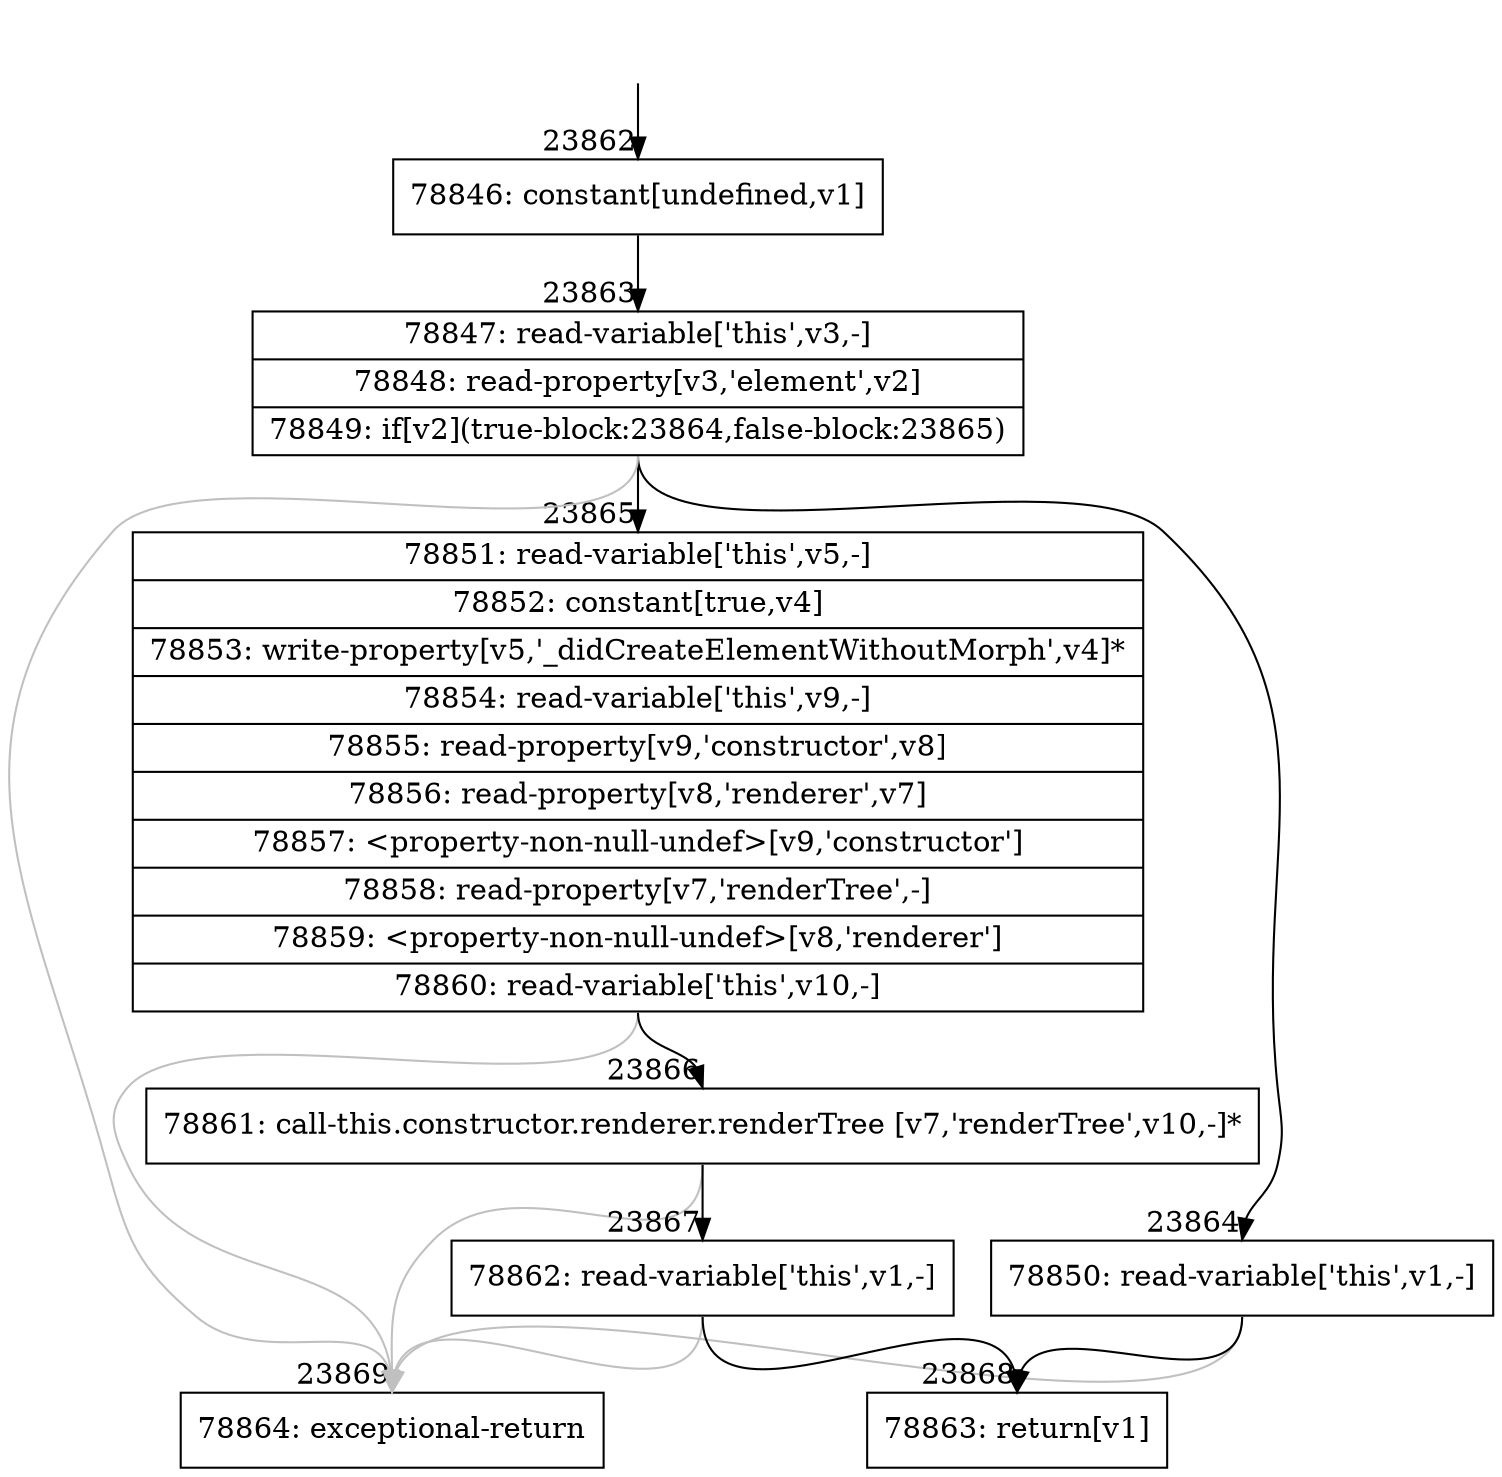 digraph {
rankdir="TD"
BB_entry2088[shape=none,label=""];
BB_entry2088 -> BB23862 [tailport=s, headport=n, headlabel="    23862"]
BB23862 [shape=record label="{78846: constant[undefined,v1]}" ] 
BB23862 -> BB23863 [tailport=s, headport=n, headlabel="      23863"]
BB23863 [shape=record label="{78847: read-variable['this',v3,-]|78848: read-property[v3,'element',v2]|78849: if[v2](true-block:23864,false-block:23865)}" ] 
BB23863 -> BB23864 [tailport=s, headport=n, headlabel="      23864"]
BB23863 -> BB23865 [tailport=s, headport=n, headlabel="      23865"]
BB23863 -> BB23869 [tailport=s, headport=n, color=gray, headlabel="      23869"]
BB23864 [shape=record label="{78850: read-variable['this',v1,-]}" ] 
BB23864 -> BB23868 [tailport=s, headport=n, headlabel="      23868"]
BB23864 -> BB23869 [tailport=s, headport=n, color=gray]
BB23865 [shape=record label="{78851: read-variable['this',v5,-]|78852: constant[true,v4]|78853: write-property[v5,'_didCreateElementWithoutMorph',v4]*|78854: read-variable['this',v9,-]|78855: read-property[v9,'constructor',v8]|78856: read-property[v8,'renderer',v7]|78857: \<property-non-null-undef\>[v9,'constructor']|78858: read-property[v7,'renderTree',-]|78859: \<property-non-null-undef\>[v8,'renderer']|78860: read-variable['this',v10,-]}" ] 
BB23865 -> BB23866 [tailport=s, headport=n, headlabel="      23866"]
BB23865 -> BB23869 [tailport=s, headport=n, color=gray]
BB23866 [shape=record label="{78861: call-this.constructor.renderer.renderTree [v7,'renderTree',v10,-]*}" ] 
BB23866 -> BB23867 [tailport=s, headport=n, headlabel="      23867"]
BB23866 -> BB23869 [tailport=s, headport=n, color=gray]
BB23867 [shape=record label="{78862: read-variable['this',v1,-]}" ] 
BB23867 -> BB23868 [tailport=s, headport=n]
BB23867 -> BB23869 [tailport=s, headport=n, color=gray]
BB23868 [shape=record label="{78863: return[v1]}" ] 
BB23869 [shape=record label="{78864: exceptional-return}" ] 
//#$~ 45127
}
